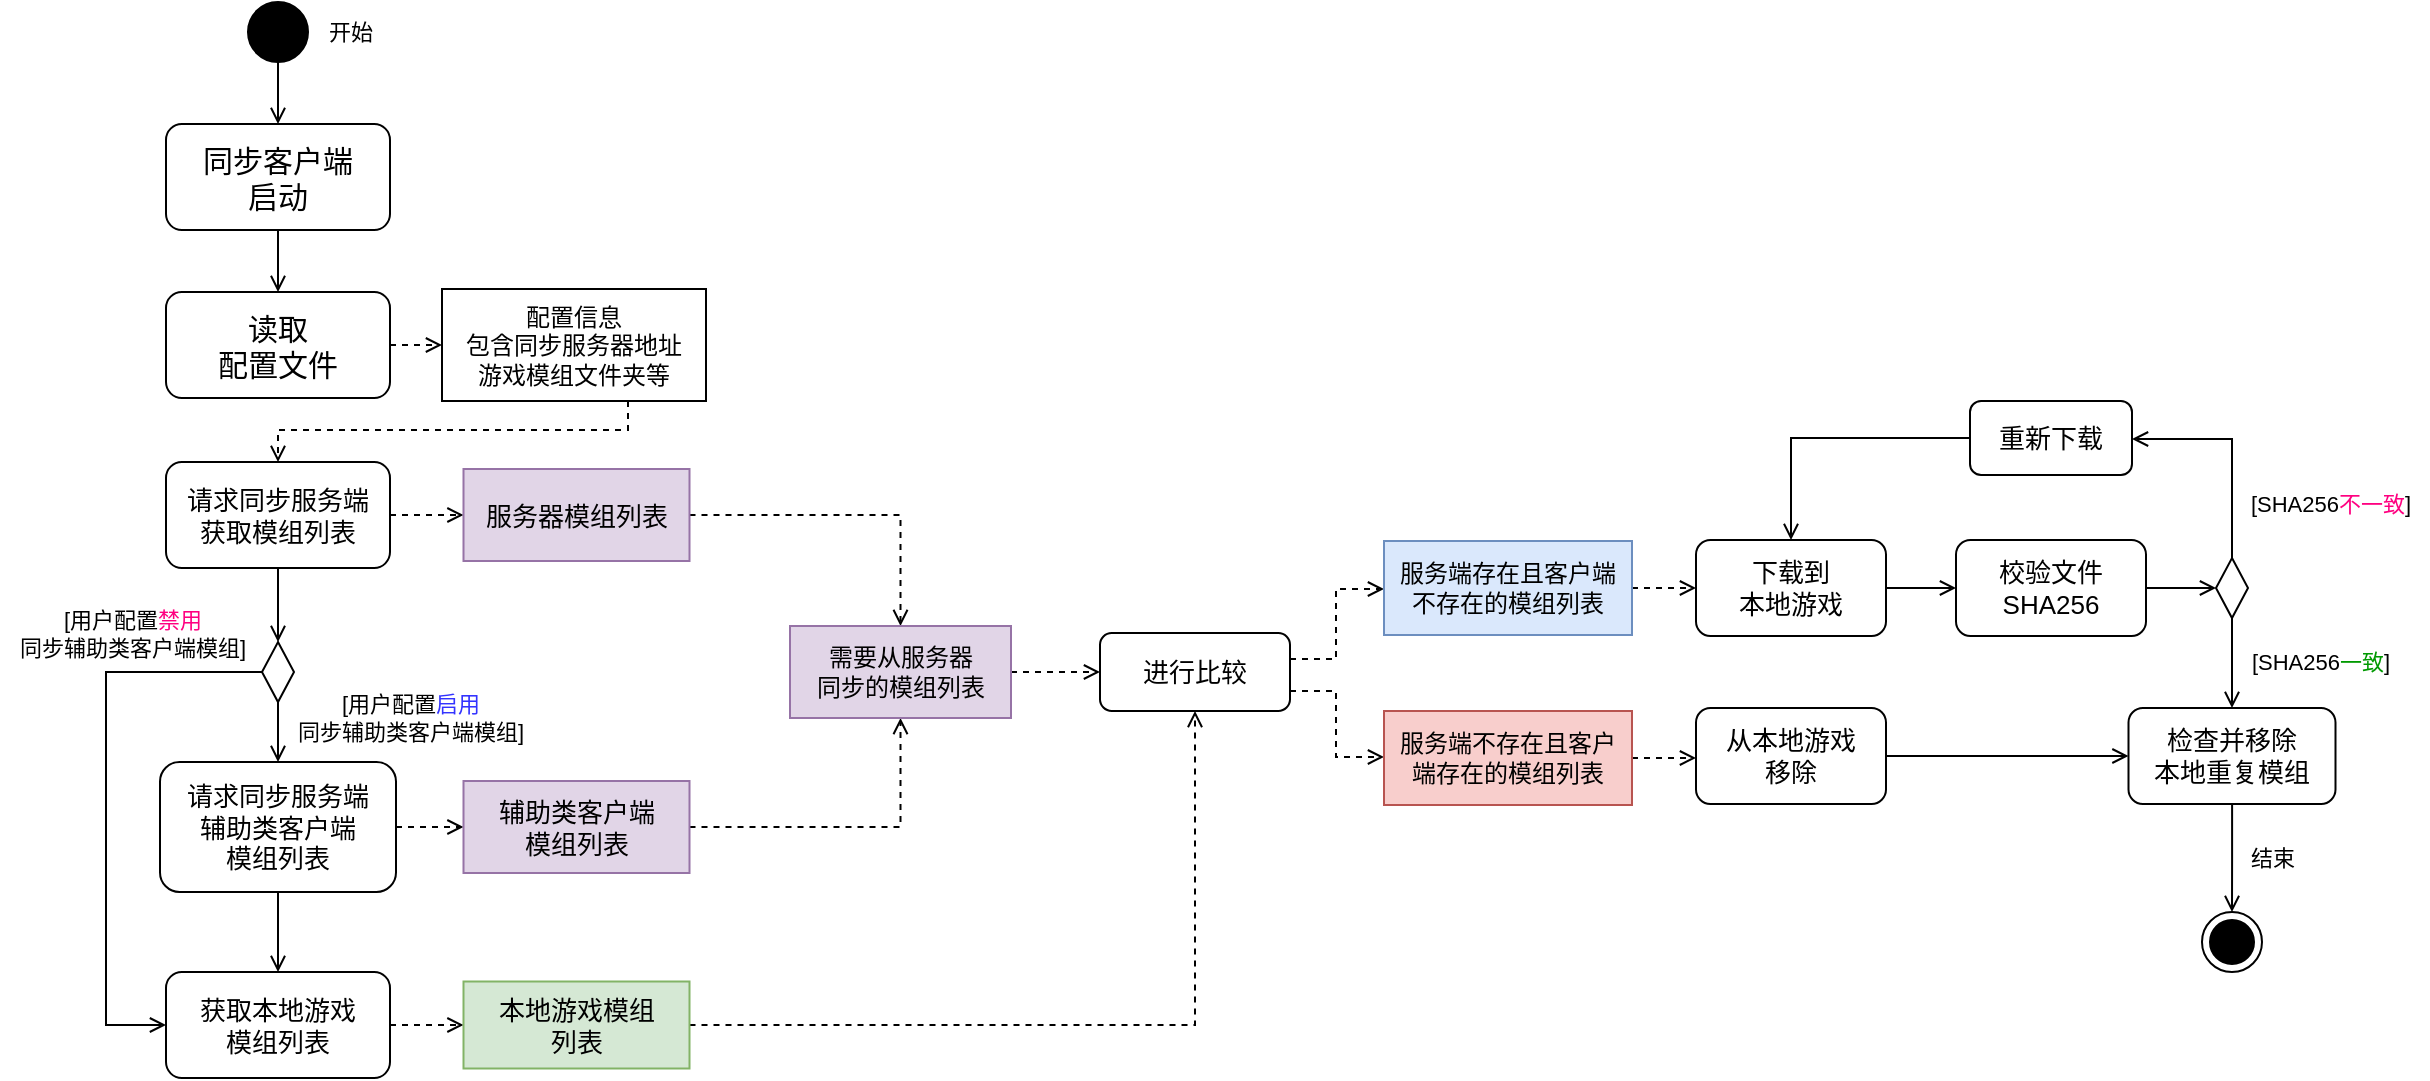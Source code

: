 <mxfile compressed="true" version="26.0.9" pages="2"><diagram name="同步流程活动图" id="3-uX90r8LcQP00V6OIth"><mxGraphModel dx="1195" dy="697" grid="0" gridSize="10" guides="1" tooltips="1" connect="1" arrows="1" fold="1" page="0" pageScale="1" pageWidth="827" pageHeight="1169" math="0" shadow="0"><root><mxCell id="0"/><mxCell id="1" parent="0"/><mxCell id="MgAzyp5zEdhK454AiG7k-3" style="edgeStyle=orthogonalEdgeStyle;rounded=0;orthogonalLoop=1;jettySize=auto;html=1;endArrow=open;endFill=0;" parent="1" source="MgAzyp5zEdhK454AiG7k-1" target="MgAzyp5zEdhK454AiG7k-2" edge="1"><mxGeometry relative="1" as="geometry"><Array as="points"><mxPoint x="201" y="252"/><mxPoint x="201" y="252"/></Array></mxGeometry></mxCell><mxCell id="MgAzyp5zEdhK454AiG7k-1" value="" style="ellipse;fillColor=strokeColor;html=1;" parent="1" vertex="1"><mxGeometry x="186" y="207" width="30" height="30" as="geometry"/></mxCell><mxCell id="MgAzyp5zEdhK454AiG7k-6" style="edgeStyle=orthogonalEdgeStyle;shape=connector;rounded=0;orthogonalLoop=1;jettySize=auto;html=1;strokeColor=default;align=center;verticalAlign=middle;fontFamily=Helvetica;fontSize=11;fontColor=default;labelBackgroundColor=default;endArrow=open;endFill=0;" parent="1" source="MgAzyp5zEdhK454AiG7k-2" target="MgAzyp5zEdhK454AiG7k-5" edge="1"><mxGeometry relative="1" as="geometry"/></mxCell><mxCell id="MgAzyp5zEdhK454AiG7k-2" value="同步客户端&lt;div&gt;启动&lt;/div&gt;" style="rounded=1;whiteSpace=wrap;html=1;fontSize=15;" parent="1" vertex="1"><mxGeometry x="145" y="268" width="112" height="53" as="geometry"/></mxCell><mxCell id="MgAzyp5zEdhK454AiG7k-8" style="edgeStyle=orthogonalEdgeStyle;shape=connector;rounded=0;orthogonalLoop=1;jettySize=auto;html=1;strokeColor=default;align=center;verticalAlign=middle;fontFamily=Helvetica;fontSize=11;fontColor=default;labelBackgroundColor=default;endArrow=open;endFill=0;dashed=1;" parent="1" source="MgAzyp5zEdhK454AiG7k-5" target="MgAzyp5zEdhK454AiG7k-7" edge="1"><mxGeometry relative="1" as="geometry"><Array as="points"><mxPoint x="272" y="379"/><mxPoint x="272" y="379"/></Array></mxGeometry></mxCell><mxCell id="MgAzyp5zEdhK454AiG7k-5" value="读取&lt;div&gt;配置文件&lt;/div&gt;" style="rounded=1;whiteSpace=wrap;html=1;fontSize=15;" parent="1" vertex="1"><mxGeometry x="145" y="352" width="112" height="53" as="geometry"/></mxCell><mxCell id="MgAzyp5zEdhK454AiG7k-11" style="edgeStyle=orthogonalEdgeStyle;shape=connector;rounded=0;orthogonalLoop=1;jettySize=auto;html=1;strokeColor=default;align=center;verticalAlign=middle;fontFamily=Helvetica;fontSize=11;fontColor=default;labelBackgroundColor=default;endArrow=open;endFill=0;dashed=1;" parent="1" source="MgAzyp5zEdhK454AiG7k-7" target="MgAzyp5zEdhK454AiG7k-9" edge="1"><mxGeometry relative="1" as="geometry"><Array as="points"><mxPoint x="376" y="421"/><mxPoint x="201" y="421"/></Array></mxGeometry></mxCell><mxCell id="MgAzyp5zEdhK454AiG7k-7" value="&lt;font style=&quot;font-size: 12px;&quot;&gt;配置信息&lt;/font&gt;&lt;div&gt;&lt;font style=&quot;font-size: 12px;&quot;&gt;包含同步服务器地址&lt;/font&gt;&lt;/div&gt;&lt;div&gt;&lt;font style=&quot;font-size: 12px;&quot;&gt;游戏模组文件夹等&lt;/font&gt;&lt;/div&gt;" style="rounded=0;whiteSpace=wrap;html=1;fontFamily=Helvetica;fontSize=11;fontColor=default;labelBackgroundColor=default;spacingLeft=5;spacingRight=5;" parent="1" vertex="1"><mxGeometry x="283" y="350.5" width="132" height="56" as="geometry"/></mxCell><mxCell id="MgAzyp5zEdhK454AiG7k-12" style="edgeStyle=orthogonalEdgeStyle;shape=connector;rounded=0;orthogonalLoop=1;jettySize=auto;html=1;strokeColor=default;align=center;verticalAlign=middle;fontFamily=Helvetica;fontSize=11;fontColor=default;labelBackgroundColor=default;endArrow=open;endFill=0;dashed=1;" parent="1" source="MgAzyp5zEdhK454AiG7k-9" target="MgAzyp5zEdhK454AiG7k-13" edge="1"><mxGeometry relative="1" as="geometry"><mxPoint x="365.833" y="471.333" as="targetPoint"/><Array as="points"><mxPoint x="276" y="463"/><mxPoint x="276" y="463"/></Array></mxGeometry></mxCell><mxCell id="IZPfMOsEvTROaGEadTj3-4" style="edgeStyle=orthogonalEdgeStyle;shape=connector;rounded=0;orthogonalLoop=1;jettySize=auto;html=1;strokeColor=default;align=center;verticalAlign=middle;fontFamily=Helvetica;fontSize=11;fontColor=default;labelBackgroundColor=default;endArrow=open;endFill=0;" edge="1" parent="1" source="MgAzyp5zEdhK454AiG7k-9" target="IZPfMOsEvTROaGEadTj3-1"><mxGeometry relative="1" as="geometry"><Array as="points"><mxPoint x="201" y="510"/><mxPoint x="201" y="510"/></Array></mxGeometry></mxCell><mxCell id="MgAzyp5zEdhK454AiG7k-9" value="请求同步服务端&lt;div&gt;获取模组列表&lt;/div&gt;" style="rounded=1;whiteSpace=wrap;html=1;fontSize=13;" parent="1" vertex="1"><mxGeometry x="145" y="437" width="112" height="53" as="geometry"/></mxCell><mxCell id="IZPfMOsEvTROaGEadTj3-16" style="edgeStyle=orthogonalEdgeStyle;shape=connector;rounded=0;orthogonalLoop=1;jettySize=auto;html=1;strokeColor=default;align=center;verticalAlign=middle;fontFamily=Helvetica;fontSize=11;fontColor=default;labelBackgroundColor=default;endArrow=open;endFill=0;dashed=1;" edge="1" parent="1" source="MgAzyp5zEdhK454AiG7k-13" target="IZPfMOsEvTROaGEadTj3-13"><mxGeometry relative="1" as="geometry"/></mxCell><mxCell id="MgAzyp5zEdhK454AiG7k-13" value="&lt;span&gt;服务器模组列表&lt;/span&gt;" style="rounded=0;whiteSpace=wrap;html=1;fontFamily=Helvetica;fontSize=13;labelBackgroundColor=none;spacingLeft=5;spacingRight=5;fillColor=#e1d5e7;strokeColor=#9673a6;" parent="1" vertex="1"><mxGeometry x="293.75" y="440.5" width="113" height="46" as="geometry"/></mxCell><mxCell id="MgAzyp5zEdhK454AiG7k-17" style="edgeStyle=orthogonalEdgeStyle;shape=connector;rounded=0;orthogonalLoop=1;jettySize=auto;html=1;strokeColor=default;align=center;verticalAlign=middle;fontFamily=Helvetica;fontSize=11;fontColor=default;labelBackgroundColor=default;endArrow=open;endFill=0;dashed=1;" parent="1" source="MgAzyp5zEdhK454AiG7k-14" target="MgAzyp5zEdhK454AiG7k-16" edge="1"><mxGeometry relative="1" as="geometry"><Array as="points"><mxPoint x="276.25" y="719"/><mxPoint x="276.25" y="719"/></Array></mxGeometry></mxCell><mxCell id="MgAzyp5zEdhK454AiG7k-14" value="获取本地游戏&lt;div&gt;模组列表&lt;/div&gt;" style="rounded=1;whiteSpace=wrap;html=1;fontSize=13;" parent="1" vertex="1"><mxGeometry x="145" y="692" width="112" height="53" as="geometry"/></mxCell><mxCell id="IZPfMOsEvTROaGEadTj3-20" style="edgeStyle=orthogonalEdgeStyle;shape=connector;rounded=0;orthogonalLoop=1;jettySize=auto;html=1;strokeColor=default;align=center;verticalAlign=middle;fontFamily=Helvetica;fontSize=11;fontColor=default;labelBackgroundColor=default;endArrow=open;endFill=0;dashed=1;" edge="1" parent="1" source="MgAzyp5zEdhK454AiG7k-16" target="MgAzyp5zEdhK454AiG7k-18"><mxGeometry relative="1" as="geometry"/></mxCell><mxCell id="MgAzyp5zEdhK454AiG7k-16" value="&lt;span&gt;本地游戏模组&lt;/span&gt;&lt;div&gt;&lt;span&gt;列表&lt;/span&gt;&lt;/div&gt;" style="rounded=0;whiteSpace=wrap;html=1;fontFamily=Helvetica;fontSize=13;labelBackgroundColor=none;spacingLeft=5;spacingRight=5;fillColor=#d5e8d4;strokeColor=#82b366;" parent="1" vertex="1"><mxGeometry x="293.75" y="696.75" width="113" height="43.5" as="geometry"/></mxCell><mxCell id="MgAzyp5zEdhK454AiG7k-25" style="edgeStyle=orthogonalEdgeStyle;shape=connector;rounded=0;orthogonalLoop=1;jettySize=auto;html=1;strokeColor=default;align=center;verticalAlign=middle;fontFamily=Helvetica;fontSize=11;fontColor=default;labelBackgroundColor=default;endArrow=open;endFill=0;dashed=1;" parent="1" source="MgAzyp5zEdhK454AiG7k-18" target="MgAzyp5zEdhK454AiG7k-23" edge="1"><mxGeometry relative="1" as="geometry"><Array as="points"><mxPoint x="730" y="535.5"/><mxPoint x="730" y="500.5"/></Array></mxGeometry></mxCell><mxCell id="MgAzyp5zEdhK454AiG7k-26" style="edgeStyle=orthogonalEdgeStyle;shape=connector;rounded=0;orthogonalLoop=1;jettySize=auto;html=1;strokeColor=default;align=center;verticalAlign=middle;fontFamily=Helvetica;fontSize=11;fontColor=default;labelBackgroundColor=default;endArrow=open;endFill=0;dashed=1;" parent="1" source="MgAzyp5zEdhK454AiG7k-18" target="MgAzyp5zEdhK454AiG7k-24" edge="1"><mxGeometry relative="1" as="geometry"><Array as="points"><mxPoint x="730" y="551.5"/><mxPoint x="730" y="584.5"/></Array></mxGeometry></mxCell><mxCell id="MgAzyp5zEdhK454AiG7k-18" value="进行比较" style="rounded=1;whiteSpace=wrap;html=1;fontSize=13;" parent="1" vertex="1"><mxGeometry x="612" y="522.5" width="95" height="39" as="geometry"/></mxCell><mxCell id="m8rvzScm0jUbJlVhFzB_-16" style="edgeStyle=orthogonalEdgeStyle;shape=connector;rounded=0;orthogonalLoop=1;jettySize=auto;html=1;strokeColor=default;align=center;verticalAlign=middle;fontFamily=Helvetica;fontSize=11;fontColor=default;labelBackgroundColor=default;endArrow=open;endFill=0;dashed=1;" parent="1" source="MgAzyp5zEdhK454AiG7k-23" target="MgAzyp5zEdhK454AiG7k-28" edge="1"><mxGeometry relative="1" as="geometry"><Array as="points"><mxPoint x="897" y="500.5"/><mxPoint x="897" y="500.5"/></Array></mxGeometry></mxCell><mxCell id="MgAzyp5zEdhK454AiG7k-23" value="&lt;span style=&quot;font-size: 12px;&quot;&gt;服务端存在且客户端不存在的模组列表&lt;/span&gt;" style="rounded=0;whiteSpace=wrap;html=1;fontFamily=Helvetica;fontSize=11;labelBackgroundColor=none;spacingLeft=5;spacingRight=5;fillColor=#dae8fc;strokeColor=#6c8ebf;" parent="1" vertex="1"><mxGeometry x="754" y="476.5" width="124" height="47" as="geometry"/></mxCell><mxCell id="m8rvzScm0jUbJlVhFzB_-17" style="edgeStyle=orthogonalEdgeStyle;shape=connector;rounded=0;orthogonalLoop=1;jettySize=auto;html=1;strokeColor=default;align=center;verticalAlign=middle;fontFamily=Helvetica;fontSize=11;fontColor=default;labelBackgroundColor=default;endArrow=open;endFill=0;dashed=1;" parent="1" source="MgAzyp5zEdhK454AiG7k-24" target="MgAzyp5zEdhK454AiG7k-29" edge="1"><mxGeometry relative="1" as="geometry"><Array as="points"><mxPoint x="898" y="585.5"/><mxPoint x="898" y="585.5"/></Array></mxGeometry></mxCell><mxCell id="MgAzyp5zEdhK454AiG7k-24" value="&lt;span style=&quot;font-size: 12px;&quot;&gt;服务端不存在且客户端存在的模组列表&lt;/span&gt;" style="rounded=0;whiteSpace=wrap;html=1;fontFamily=Helvetica;fontSize=11;labelBackgroundColor=none;spacingLeft=5;spacingRight=5;fillColor=#f8cecc;strokeColor=#b85450;" parent="1" vertex="1"><mxGeometry x="754" y="561.5" width="124" height="47" as="geometry"/></mxCell><mxCell id="m8rvzScm0jUbJlVhFzB_-1" style="edgeStyle=orthogonalEdgeStyle;shape=connector;rounded=0;orthogonalLoop=1;jettySize=auto;html=1;strokeColor=default;align=center;verticalAlign=middle;fontFamily=Helvetica;fontSize=11;fontColor=default;labelBackgroundColor=default;endArrow=open;endFill=0;" parent="1" source="MgAzyp5zEdhK454AiG7k-28" target="m8rvzScm0jUbJlVhFzB_-3" edge="1"><mxGeometry relative="1" as="geometry"><mxPoint x="1053.069" y="501" as="targetPoint"/><Array as="points"><mxPoint x="1024" y="500.5"/><mxPoint x="1024" y="500.5"/></Array></mxGeometry></mxCell><mxCell id="MgAzyp5zEdhK454AiG7k-28" value="下载到&lt;div&gt;本地游戏&lt;/div&gt;" style="rounded=1;whiteSpace=wrap;html=1;fontSize=13;" parent="1" vertex="1"><mxGeometry x="910" y="476" width="95" height="48" as="geometry"/></mxCell><mxCell id="cTnYV9xzikWMp6aSSvmE-2" style="edgeStyle=orthogonalEdgeStyle;shape=connector;rounded=0;orthogonalLoop=1;jettySize=auto;html=1;strokeColor=default;align=center;verticalAlign=middle;fontFamily=Helvetica;fontSize=11;fontColor=default;labelBackgroundColor=default;endArrow=open;endFill=0;" parent="1" source="MgAzyp5zEdhK454AiG7k-29" target="cTnYV9xzikWMp6aSSvmE-1" edge="1"><mxGeometry relative="1" as="geometry"><Array as="points"><mxPoint x="1025" y="584.5"/><mxPoint x="1025" y="584.5"/></Array></mxGeometry></mxCell><mxCell id="MgAzyp5zEdhK454AiG7k-29" value="&lt;div&gt;从本地游戏&lt;/div&gt;&lt;div&gt;移除&lt;/div&gt;" style="rounded=1;whiteSpace=wrap;html=1;fontSize=13;" parent="1" vertex="1"><mxGeometry x="910" y="560" width="95" height="48" as="geometry"/></mxCell><mxCell id="MgAzyp5zEdhK454AiG7k-33" value="" style="ellipse;html=1;shape=endState;fillColor=strokeColor;fontFamily=Helvetica;fontSize=11;fontColor=default;labelBackgroundColor=default;" parent="1" vertex="1"><mxGeometry x="1163" y="662" width="30" height="30" as="geometry"/></mxCell><mxCell id="MgAzyp5zEdhK454AiG7k-34" value="结束" style="text;html=1;align=center;verticalAlign=middle;resizable=0;points=[];autosize=1;strokeColor=none;fillColor=none;fontFamily=Helvetica;fontSize=11;fontColor=default;labelBackgroundColor=default;" parent="1" vertex="1"><mxGeometry x="1178" y="622" width="40" height="25" as="geometry"/></mxCell><mxCell id="MgAzyp5zEdhK454AiG7k-35" value="开始" style="text;html=1;align=center;verticalAlign=middle;resizable=0;points=[];autosize=1;strokeColor=none;fillColor=none;fontFamily=Helvetica;fontSize=11;fontColor=default;labelBackgroundColor=default;" parent="1" vertex="1"><mxGeometry x="217" y="209.5" width="40" height="25" as="geometry"/></mxCell><mxCell id="m8rvzScm0jUbJlVhFzB_-5" style="edgeStyle=orthogonalEdgeStyle;shape=connector;rounded=0;orthogonalLoop=1;jettySize=auto;html=1;strokeColor=default;align=center;verticalAlign=middle;fontFamily=Helvetica;fontSize=11;fontColor=default;labelBackgroundColor=default;endArrow=open;endFill=0;" parent="1" source="m8rvzScm0jUbJlVhFzB_-2" target="cTnYV9xzikWMp6aSSvmE-1" edge="1"><mxGeometry relative="1" as="geometry"><Array as="points"><mxPoint x="1178" y="565"/><mxPoint x="1178" y="565"/></Array></mxGeometry></mxCell><mxCell id="m8rvzScm0jUbJlVhFzB_-9" style="edgeStyle=orthogonalEdgeStyle;shape=connector;rounded=0;orthogonalLoop=1;jettySize=auto;html=1;strokeColor=default;align=center;verticalAlign=middle;fontFamily=Helvetica;fontSize=11;fontColor=default;labelBackgroundColor=default;endArrow=open;endFill=0;" parent="1" source="m8rvzScm0jUbJlVhFzB_-2" target="m8rvzScm0jUbJlVhFzB_-8" edge="1"><mxGeometry relative="1" as="geometry"><Array as="points"><mxPoint x="1178" y="425.5"/></Array></mxGeometry></mxCell><mxCell id="m8rvzScm0jUbJlVhFzB_-2" value="" style="rhombus;fontFamily=Helvetica;fontSize=11;fontColor=default;labelBackgroundColor=default;" parent="1" vertex="1"><mxGeometry x="1170" y="485" width="16" height="30" as="geometry"/></mxCell><mxCell id="m8rvzScm0jUbJlVhFzB_-4" style="edgeStyle=orthogonalEdgeStyle;shape=connector;rounded=0;orthogonalLoop=1;jettySize=auto;html=1;strokeColor=default;align=center;verticalAlign=middle;fontFamily=Helvetica;fontSize=11;fontColor=default;labelBackgroundColor=default;endArrow=open;endFill=0;" parent="1" source="m8rvzScm0jUbJlVhFzB_-3" target="m8rvzScm0jUbJlVhFzB_-2" edge="1"><mxGeometry relative="1" as="geometry"><Array as="points"><mxPoint x="1154" y="500.5"/><mxPoint x="1154" y="500.5"/></Array></mxGeometry></mxCell><mxCell id="m8rvzScm0jUbJlVhFzB_-3" value="校验文件&lt;div&gt;SHA256&lt;/div&gt;" style="rounded=1;whiteSpace=wrap;html=1;fontSize=13;" parent="1" vertex="1"><mxGeometry x="1040" y="476" width="95" height="48" as="geometry"/></mxCell><mxCell id="m8rvzScm0jUbJlVhFzB_-6" value="[SHA256&lt;font style=&quot;color: rgb(0, 153, 0);&quot;&gt;一致&lt;/font&gt;]" style="text;html=1;align=center;verticalAlign=middle;resizable=0;points=[];autosize=1;strokeColor=none;fillColor=none;fontFamily=Helvetica;fontSize=11;fontColor=default;labelBackgroundColor=default;" parent="1" vertex="1"><mxGeometry x="1178" y="524" width="87" height="25" as="geometry"/></mxCell><mxCell id="m8rvzScm0jUbJlVhFzB_-11" style="edgeStyle=orthogonalEdgeStyle;shape=connector;rounded=0;orthogonalLoop=1;jettySize=auto;html=1;strokeColor=default;align=center;verticalAlign=middle;fontFamily=Helvetica;fontSize=11;fontColor=default;labelBackgroundColor=default;endArrow=open;endFill=0;" parent="1" source="m8rvzScm0jUbJlVhFzB_-8" target="MgAzyp5zEdhK454AiG7k-28" edge="1"><mxGeometry relative="1" as="geometry"/></mxCell><mxCell id="m8rvzScm0jUbJlVhFzB_-8" value="重新下载" style="rounded=1;whiteSpace=wrap;html=1;fontSize=13;" parent="1" vertex="1"><mxGeometry x="1047" y="406.5" width="81" height="37" as="geometry"/></mxCell><mxCell id="m8rvzScm0jUbJlVhFzB_-10" value="[SHA256&lt;font style=&quot;color: rgb(255, 0, 128);&quot;&gt;不一致&lt;/font&gt;]" style="text;html=1;align=center;verticalAlign=middle;resizable=0;points=[];autosize=1;strokeColor=none;fillColor=none;fontFamily=Helvetica;fontSize=11;fontColor=default;labelBackgroundColor=default;" parent="1" vertex="1"><mxGeometry x="1178" y="445" width="98" height="25" as="geometry"/></mxCell><mxCell id="IZPfMOsEvTROaGEadTj3-21" style="edgeStyle=orthogonalEdgeStyle;shape=connector;rounded=0;orthogonalLoop=1;jettySize=auto;html=1;strokeColor=default;align=center;verticalAlign=middle;fontFamily=Helvetica;fontSize=11;fontColor=default;labelBackgroundColor=default;endArrow=open;endFill=0;" edge="1" parent="1" source="cTnYV9xzikWMp6aSSvmE-1" target="MgAzyp5zEdhK454AiG7k-33"><mxGeometry relative="1" as="geometry"><Array as="points"><mxPoint x="1178" y="635"/><mxPoint x="1178" y="635"/></Array></mxGeometry></mxCell><mxCell id="cTnYV9xzikWMp6aSSvmE-1" value="&lt;div&gt;&lt;/div&gt;&lt;div&gt;检查并移除&lt;/div&gt;&lt;div&gt;本地&lt;span style=&quot;background-color: transparent; color: light-dark(rgb(0, 0, 0), rgb(255, 255, 255));&quot;&gt;重复模组&lt;/span&gt;&lt;/div&gt;" style="rounded=1;whiteSpace=wrap;html=1;fontSize=13;" parent="1" vertex="1"><mxGeometry x="1126.25" y="560" width="103.5" height="48" as="geometry"/></mxCell><mxCell id="IZPfMOsEvTROaGEadTj3-6" style="edgeStyle=orthogonalEdgeStyle;shape=connector;rounded=0;orthogonalLoop=1;jettySize=auto;html=1;strokeColor=default;align=center;verticalAlign=middle;fontFamily=Helvetica;fontSize=11;fontColor=default;labelBackgroundColor=default;endArrow=open;endFill=0;" edge="1" parent="1" source="IZPfMOsEvTROaGEadTj3-1" target="IZPfMOsEvTROaGEadTj3-5"><mxGeometry relative="1" as="geometry"><Array as="points"><mxPoint x="201" y="574"/><mxPoint x="201" y="574"/></Array></mxGeometry></mxCell><mxCell id="IZPfMOsEvTROaGEadTj3-18" style="edgeStyle=orthogonalEdgeStyle;shape=connector;rounded=0;orthogonalLoop=1;jettySize=auto;html=1;strokeColor=default;align=center;verticalAlign=middle;fontFamily=Helvetica;fontSize=11;fontColor=default;labelBackgroundColor=default;endArrow=open;endFill=0;" edge="1" parent="1" source="IZPfMOsEvTROaGEadTj3-1" target="MgAzyp5zEdhK454AiG7k-14"><mxGeometry relative="1" as="geometry"><Array as="points"><mxPoint x="115" y="542"/><mxPoint x="115" y="718.5"/></Array></mxGeometry></mxCell><mxCell id="IZPfMOsEvTROaGEadTj3-1" value="" style="rhombus;fontFamily=Helvetica;fontSize=11;fontColor=default;labelBackgroundColor=default;" vertex="1" parent="1"><mxGeometry x="193" y="527" width="16" height="30" as="geometry"/></mxCell><mxCell id="IZPfMOsEvTROaGEadTj3-9" style="edgeStyle=orthogonalEdgeStyle;shape=connector;rounded=0;orthogonalLoop=1;jettySize=auto;html=1;strokeColor=default;align=center;verticalAlign=middle;fontFamily=Helvetica;fontSize=11;fontColor=default;labelBackgroundColor=default;endArrow=open;endFill=0;dashed=1;" edge="1" parent="1" source="IZPfMOsEvTROaGEadTj3-5" target="IZPfMOsEvTROaGEadTj3-10"><mxGeometry relative="1" as="geometry"><mxPoint x="301.345" y="619.5" as="targetPoint"/><Array as="points"><mxPoint x="278" y="619"/><mxPoint x="278" y="619"/></Array></mxGeometry></mxCell><mxCell id="IZPfMOsEvTROaGEadTj3-17" style="edgeStyle=orthogonalEdgeStyle;shape=connector;rounded=0;orthogonalLoop=1;jettySize=auto;html=1;strokeColor=default;align=center;verticalAlign=middle;fontFamily=Helvetica;fontSize=11;fontColor=default;labelBackgroundColor=default;endArrow=open;endFill=0;" edge="1" parent="1" source="IZPfMOsEvTROaGEadTj3-5" target="MgAzyp5zEdhK454AiG7k-14"><mxGeometry relative="1" as="geometry"/></mxCell><mxCell id="IZPfMOsEvTROaGEadTj3-5" value="请求同步服务端&lt;div&gt;辅助类客户端&lt;/div&gt;&lt;div&gt;模组列表&lt;/div&gt;" style="rounded=1;whiteSpace=wrap;html=1;fontSize=13;" vertex="1" parent="1"><mxGeometry x="142" y="587" width="118" height="65" as="geometry"/></mxCell><mxCell id="IZPfMOsEvTROaGEadTj3-7" value="[用户配置&lt;font style=&quot;color: rgb(51, 51, 255);&quot;&gt;启用&lt;/font&gt;&lt;div&gt;同步辅助类客户端模组]&lt;/div&gt;" style="text;html=1;align=center;verticalAlign=middle;resizable=0;points=[];autosize=1;strokeColor=none;fillColor=none;fontFamily=Helvetica;fontSize=11;fontColor=default;labelBackgroundColor=none;" vertex="1" parent="1"><mxGeometry x="201" y="546" width="131" height="38" as="geometry"/></mxCell><mxCell id="IZPfMOsEvTROaGEadTj3-15" style="edgeStyle=orthogonalEdgeStyle;shape=connector;rounded=0;orthogonalLoop=1;jettySize=auto;html=1;strokeColor=default;align=center;verticalAlign=middle;fontFamily=Helvetica;fontSize=11;fontColor=default;labelBackgroundColor=default;endArrow=open;endFill=0;dashed=1;" edge="1" parent="1" source="IZPfMOsEvTROaGEadTj3-10" target="IZPfMOsEvTROaGEadTj3-13"><mxGeometry relative="1" as="geometry"/></mxCell><mxCell id="IZPfMOsEvTROaGEadTj3-10" value="&lt;span&gt;辅助类客户端&lt;/span&gt;&lt;div&gt;&lt;span&gt;模组列表&lt;/span&gt;&lt;/div&gt;" style="rounded=0;whiteSpace=wrap;html=1;fontFamily=Helvetica;fontSize=13;labelBackgroundColor=none;spacingLeft=5;spacingRight=5;fillColor=#e1d5e7;strokeColor=#9673a6;" vertex="1" parent="1"><mxGeometry x="293.75" y="596.5" width="113" height="46" as="geometry"/></mxCell><mxCell id="IZPfMOsEvTROaGEadTj3-12" value="[用户配置&lt;font style=&quot;color: rgb(255, 0, 128);&quot;&gt;禁用&lt;/font&gt;&lt;div&gt;同步辅助类客户端模组]&lt;/div&gt;" style="text;html=1;align=center;verticalAlign=middle;resizable=0;points=[];autosize=1;strokeColor=none;fillColor=none;fontFamily=Helvetica;fontSize=11;fontColor=default;labelBackgroundColor=none;" vertex="1" parent="1"><mxGeometry x="62" y="504" width="131" height="38" as="geometry"/></mxCell><mxCell id="IZPfMOsEvTROaGEadTj3-19" style="edgeStyle=orthogonalEdgeStyle;shape=connector;rounded=0;orthogonalLoop=1;jettySize=auto;html=1;strokeColor=default;align=center;verticalAlign=middle;fontFamily=Helvetica;fontSize=11;fontColor=default;labelBackgroundColor=default;endArrow=open;endFill=0;dashed=1;" edge="1" parent="1" source="IZPfMOsEvTROaGEadTj3-13" target="MgAzyp5zEdhK454AiG7k-18"><mxGeometry relative="1" as="geometry"/></mxCell><mxCell id="IZPfMOsEvTROaGEadTj3-13" value="&lt;span&gt;需要从服务器&lt;/span&gt;&lt;div&gt;&lt;span&gt;同步的模组列表&lt;/span&gt;&lt;/div&gt;" style="rounded=0;whiteSpace=wrap;html=1;fontFamily=Helvetica;fontSize=12;labelBackgroundColor=none;spacingLeft=5;spacingRight=5;fillColor=#e1d5e7;strokeColor=#9673a6;" vertex="1" parent="1"><mxGeometry x="457" y="519" width="110.5" height="46" as="geometry"/></mxCell></root></mxGraphModel></diagram><diagram id="gBKukdjJJvwDtsa9eIpH" name="同步架构简单示意图"><mxGraphModel dx="2234" dy="1236" grid="0" gridSize="10" guides="1" tooltips="1" connect="1" arrows="1" fold="1" page="0" pageScale="1" pageWidth="827" pageHeight="1169" math="0" shadow="0"><root><mxCell id="0"/><mxCell id="1" parent="0"/><mxCell id="GTgpl1WGzIOBeekecL-P-9" value="" style="rounded=0;whiteSpace=wrap;html=1;fontFamily=Helvetica;fontSize=11;fontColor=default;labelBackgroundColor=default;fillColor=none;dashed=1;" parent="1" vertex="1"><mxGeometry x="-740" y="-23" width="240" height="160" as="geometry"/></mxCell><mxCell id="GTgpl1WGzIOBeekecL-P-1" value="" style="rounded=0;whiteSpace=wrap;html=1;fontFamily=Helvetica;fontSize=11;fontColor=default;labelBackgroundColor=default;fillColor=none;dashed=1;" parent="1" vertex="1"><mxGeometry x="-182" y="-23" width="240" height="160" as="geometry"/></mxCell><mxCell id="GTgpl1WGzIOBeekecL-P-2" value="服务器" style="text;html=1;align=center;verticalAlign=middle;resizable=0;points=[];autosize=1;strokeColor=none;fillColor=none;fontFamily=Helvetica;fontSize=16;fontColor=default;labelBackgroundColor=default;fontStyle=1" parent="1" vertex="1"><mxGeometry x="-182" y="-54" width="66" height="31" as="geometry"/></mxCell><mxCell id="GTgpl1WGzIOBeekecL-P-6" style="edgeStyle=orthogonalEdgeStyle;shape=connector;rounded=0;orthogonalLoop=1;jettySize=auto;html=1;strokeColor=default;align=center;verticalAlign=middle;fontFamily=Helvetica;fontSize=11;fontColor=default;labelBackgroundColor=default;endArrow=open;endFill=0;" parent="1" source="GTgpl1WGzIOBeekecL-P-3" target="GTgpl1WGzIOBeekecL-P-5" edge="1"><mxGeometry relative="1" as="geometry"><Array as="points"><mxPoint x="-25" y="18"/><mxPoint x="-25" y="50"/></Array></mxGeometry></mxCell><mxCell id="GTgpl1WGzIOBeekecL-P-3" value="模组同步&lt;div&gt;服务器&lt;/div&gt;" style="rounded=0;whiteSpace=wrap;html=1;fontFamily=Helvetica;fontSize=15;labelBackgroundColor=none;fillColor=#e1d5e7;strokeColor=#9673a6;" parent="1" vertex="1"><mxGeometry x="-172" y="-12" width="127" height="60" as="geometry"/></mxCell><mxCell id="GTgpl1WGzIOBeekecL-P-8" style="edgeStyle=orthogonalEdgeStyle;shape=connector;rounded=0;orthogonalLoop=1;jettySize=auto;html=1;strokeColor=default;align=center;verticalAlign=middle;fontFamily=Helvetica;fontSize=11;fontColor=default;labelBackgroundColor=default;endArrow=open;endFill=0;" parent="1" source="GTgpl1WGzIOBeekecL-P-4" target="GTgpl1WGzIOBeekecL-P-5" edge="1"><mxGeometry relative="1" as="geometry"><Array as="points"><mxPoint x="-25" y="99"/><mxPoint x="-25" y="65"/></Array></mxGeometry></mxCell><mxCell id="GTgpl1WGzIOBeekecL-P-4" value="&lt;div&gt;Minecraft&lt;/div&gt;&lt;div&gt;模组服务器&lt;/div&gt;" style="rounded=0;whiteSpace=wrap;html=1;fontFamily=Helvetica;fontSize=15;labelBackgroundColor=none;fillColor=#d5e8d4;strokeColor=#82b366;" parent="1" vertex="1"><mxGeometry x="-172" y="69" width="127" height="60" as="geometry"/></mxCell><mxCell id="GTgpl1WGzIOBeekecL-P-5" value="&lt;font style=&quot;font-size: 15px;&quot;&gt;mods&lt;/font&gt;" style="sketch=0;outlineConnect=0;fontColor=#232F3E;gradientColor=none;fillColor=#232F3D;strokeColor=none;dashed=0;verticalLabelPosition=bottom;verticalAlign=top;align=center;html=1;fontSize=12;fontStyle=0;aspect=fixed;pointerEvents=1;shape=mxgraph.aws4.folder;fontFamily=Helvetica;labelBackgroundColor=default;" parent="1" vertex="1"><mxGeometry x="-7" y="28" width="57" height="51.88" as="geometry"/></mxCell><mxCell id="GTgpl1WGzIOBeekecL-P-10" value="客户端" style="text;html=1;align=center;verticalAlign=middle;resizable=0;points=[];autosize=1;strokeColor=none;fillColor=none;fontFamily=Helvetica;fontSize=16;fontColor=default;labelBackgroundColor=default;fontStyle=1" parent="1" vertex="1"><mxGeometry x="-740" y="-54" width="66" height="31" as="geometry"/></mxCell><mxCell id="GTgpl1WGzIOBeekecL-P-11" style="edgeStyle=orthogonalEdgeStyle;shape=connector;rounded=0;orthogonalLoop=1;jettySize=auto;html=1;strokeColor=default;align=center;verticalAlign=middle;fontFamily=Helvetica;fontSize=11;fontColor=default;labelBackgroundColor=default;endArrow=open;endFill=0;" parent="1" source="GTgpl1WGzIOBeekecL-P-12" target="GTgpl1WGzIOBeekecL-P-15" edge="1"><mxGeometry relative="1" as="geometry"><Array as="points"><mxPoint x="-652" y="16"/><mxPoint x="-652" y="48"/></Array></mxGeometry></mxCell><mxCell id="GTgpl1WGzIOBeekecL-P-18" style="edgeStyle=orthogonalEdgeStyle;shape=connector;rounded=0;orthogonalLoop=1;jettySize=auto;html=1;strokeColor=default;align=center;verticalAlign=middle;fontFamily=Helvetica;fontSize=11;fontColor=default;labelBackgroundColor=default;endArrow=open;endFill=0;" parent="1" edge="1"><mxGeometry relative="1" as="geometry"><mxPoint x="-483" y="6" as="sourcePoint"/><mxPoint x="-193" y="6" as="targetPoint"/><Array as="points"><mxPoint x="-348" y="6"/><mxPoint x="-348" y="6"/></Array></mxGeometry></mxCell><mxCell id="GTgpl1WGzIOBeekecL-P-12" value="模组同步&lt;div&gt;客户端&lt;/div&gt;" style="rounded=0;whiteSpace=wrap;html=1;fontFamily=Helvetica;fontSize=15;labelBackgroundColor=none;fillColor=#dae8fc;strokeColor=#6c8ebf;" parent="1" vertex="1"><mxGeometry x="-640" y="-12" width="127" height="60" as="geometry"/></mxCell><mxCell id="GTgpl1WGzIOBeekecL-P-13" style="edgeStyle=orthogonalEdgeStyle;shape=connector;rounded=0;orthogonalLoop=1;jettySize=auto;html=1;strokeColor=default;align=center;verticalAlign=middle;fontFamily=Helvetica;fontSize=11;fontColor=default;labelBackgroundColor=default;endArrow=open;endFill=0;" parent="1" source="GTgpl1WGzIOBeekecL-P-14" target="GTgpl1WGzIOBeekecL-P-15" edge="1"><mxGeometry relative="1" as="geometry"><Array as="points"><mxPoint x="-653" y="97"/><mxPoint x="-653" y="63"/></Array></mxGeometry></mxCell><mxCell id="GTgpl1WGzIOBeekecL-P-14" value="&lt;div&gt;Minecraft&lt;/div&gt;&lt;div&gt;游戏端&lt;/div&gt;" style="rounded=0;whiteSpace=wrap;html=1;fontFamily=Helvetica;fontSize=15;labelBackgroundColor=none;fillColor=#d5e8d4;strokeColor=#82b366;" parent="1" vertex="1"><mxGeometry x="-640" y="69" width="127" height="60" as="geometry"/></mxCell><mxCell id="GTgpl1WGzIOBeekecL-P-15" value="&lt;font style=&quot;font-size: 15px;&quot;&gt;mods&lt;/font&gt;" style="sketch=0;outlineConnect=0;fontColor=#232F3E;gradientColor=none;fillColor=#232F3D;strokeColor=none;dashed=0;verticalLabelPosition=bottom;verticalAlign=top;align=center;html=1;fontSize=12;fontStyle=0;aspect=fixed;pointerEvents=1;shape=mxgraph.aws4.folder;fontFamily=Helvetica;labelBackgroundColor=default;" parent="1" vertex="1"><mxGeometry x="-728" y="25.12" width="57" height="51.88" as="geometry"/></mxCell><mxCell id="GTgpl1WGzIOBeekecL-P-19" value="1. 请求模组列表" style="text;html=1;align=center;verticalAlign=middle;resizable=0;points=[];autosize=1;strokeColor=none;fillColor=none;fontFamily=Helvetica;fontSize=15;fontColor=default;labelBackgroundColor=none;" parent="1" vertex="1"><mxGeometry x="-404.5" y="-25" width="125" height="30" as="geometry"/></mxCell><mxCell id="GTgpl1WGzIOBeekecL-P-21" value="2. 返回服务端模组列表" style="text;html=1;align=center;verticalAlign=middle;resizable=0;points=[];autosize=1;strokeColor=none;fillColor=none;fontFamily=Helvetica;fontSize=15;fontColor=default;labelBackgroundColor=none;" parent="1" vertex="1"><mxGeometry x="-417" y="11" width="170" height="30" as="geometry"/></mxCell><mxCell id="GTgpl1WGzIOBeekecL-P-23" style="edgeStyle=orthogonalEdgeStyle;shape=connector;rounded=0;orthogonalLoop=1;jettySize=auto;html=1;strokeColor=default;align=center;verticalAlign=middle;fontFamily=Helvetica;fontSize=11;fontColor=default;labelBackgroundColor=default;endArrow=open;endFill=0;dashed=1;" parent="1" edge="1"><mxGeometry relative="1" as="geometry"><mxPoint x="-194" y="40" as="sourcePoint"/><mxPoint x="-484" y="40" as="targetPoint"/><Array as="points"><mxPoint x="-349" y="40"/><mxPoint x="-349" y="40"/></Array></mxGeometry></mxCell><mxCell id="GTgpl1WGzIOBeekecL-P-24" style="edgeStyle=orthogonalEdgeStyle;shape=connector;rounded=0;orthogonalLoop=1;jettySize=auto;html=1;strokeColor=default;align=center;verticalAlign=middle;fontFamily=Helvetica;fontSize=11;fontColor=default;labelBackgroundColor=default;endArrow=open;endFill=0;" parent="1" edge="1"><mxGeometry relative="1" as="geometry"><mxPoint x="-482" y="79" as="sourcePoint"/><mxPoint x="-192" y="79" as="targetPoint"/><Array as="points"><mxPoint x="-347" y="79"/><mxPoint x="-347" y="79"/></Array></mxGeometry></mxCell><mxCell id="GTgpl1WGzIOBeekecL-P-25" value="3. 下载客户端缺失模组" style="text;html=1;align=center;verticalAlign=middle;resizable=0;points=[];autosize=1;strokeColor=none;fillColor=none;fontFamily=Helvetica;fontSize=15;fontColor=default;labelBackgroundColor=none;" parent="1" vertex="1"><mxGeometry x="-417" y="49.88" width="170" height="30" as="geometry"/></mxCell><mxCell id="GTgpl1WGzIOBeekecL-P-26" style="edgeStyle=orthogonalEdgeStyle;shape=connector;rounded=0;orthogonalLoop=1;jettySize=auto;html=1;strokeColor=default;align=center;verticalAlign=middle;fontFamily=Helvetica;fontSize=11;fontColor=default;labelBackgroundColor=default;endArrow=open;endFill=0;dashed=1;" parent="1" edge="1"><mxGeometry relative="1" as="geometry"><mxPoint x="-194" y="85" as="sourcePoint"/><mxPoint x="-484" y="85" as="targetPoint"/><Array as="points"><mxPoint x="-349" y="85"/><mxPoint x="-349" y="85"/></Array></mxGeometry></mxCell><mxCell id="GTgpl1WGzIOBeekecL-P-27" style="edgeStyle=orthogonalEdgeStyle;shape=connector;rounded=0;orthogonalLoop=1;jettySize=auto;html=1;strokeColor=default;align=center;verticalAlign=middle;fontFamily=Helvetica;fontSize=11;fontColor=default;labelBackgroundColor=default;endArrow=open;endFill=0;" parent="1" edge="1"><mxGeometry relative="1" as="geometry"><mxPoint x="-481" y="100" as="sourcePoint"/><mxPoint x="-483" y="127" as="targetPoint"/><Array as="points"><mxPoint x="-421" y="100"/><mxPoint x="-421" y="127"/></Array></mxGeometry></mxCell><mxCell id="GTgpl1WGzIOBeekecL-P-28" value="4. 删除本地多余和重复模组" style="text;html=1;align=center;verticalAlign=middle;resizable=0;points=[];autosize=1;strokeColor=none;fillColor=none;fontFamily=Helvetica;fontSize=15;fontColor=default;labelBackgroundColor=none;" parent="1" vertex="1"><mxGeometry x="-417" y="99" width="200" height="30" as="geometry"/></mxCell></root></mxGraphModel></diagram></mxfile>